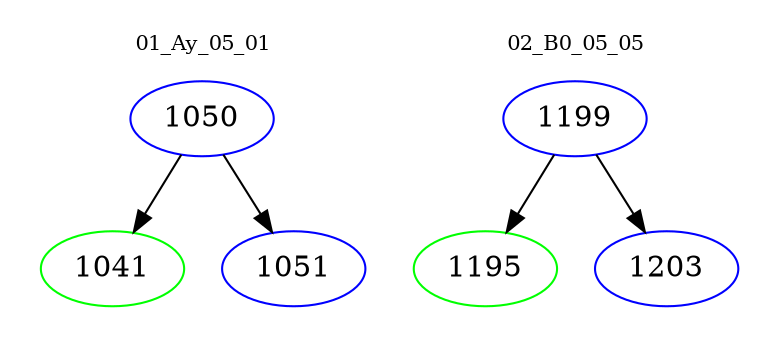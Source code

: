 digraph{
subgraph cluster_0 {
color = white
label = "01_Ay_05_01";
fontsize=10;
T0_1050 [label="1050", color="blue"]
T0_1050 -> T0_1041 [color="black"]
T0_1041 [label="1041", color="green"]
T0_1050 -> T0_1051 [color="black"]
T0_1051 [label="1051", color="blue"]
}
subgraph cluster_1 {
color = white
label = "02_B0_05_05";
fontsize=10;
T1_1199 [label="1199", color="blue"]
T1_1199 -> T1_1195 [color="black"]
T1_1195 [label="1195", color="green"]
T1_1199 -> T1_1203 [color="black"]
T1_1203 [label="1203", color="blue"]
}
}
